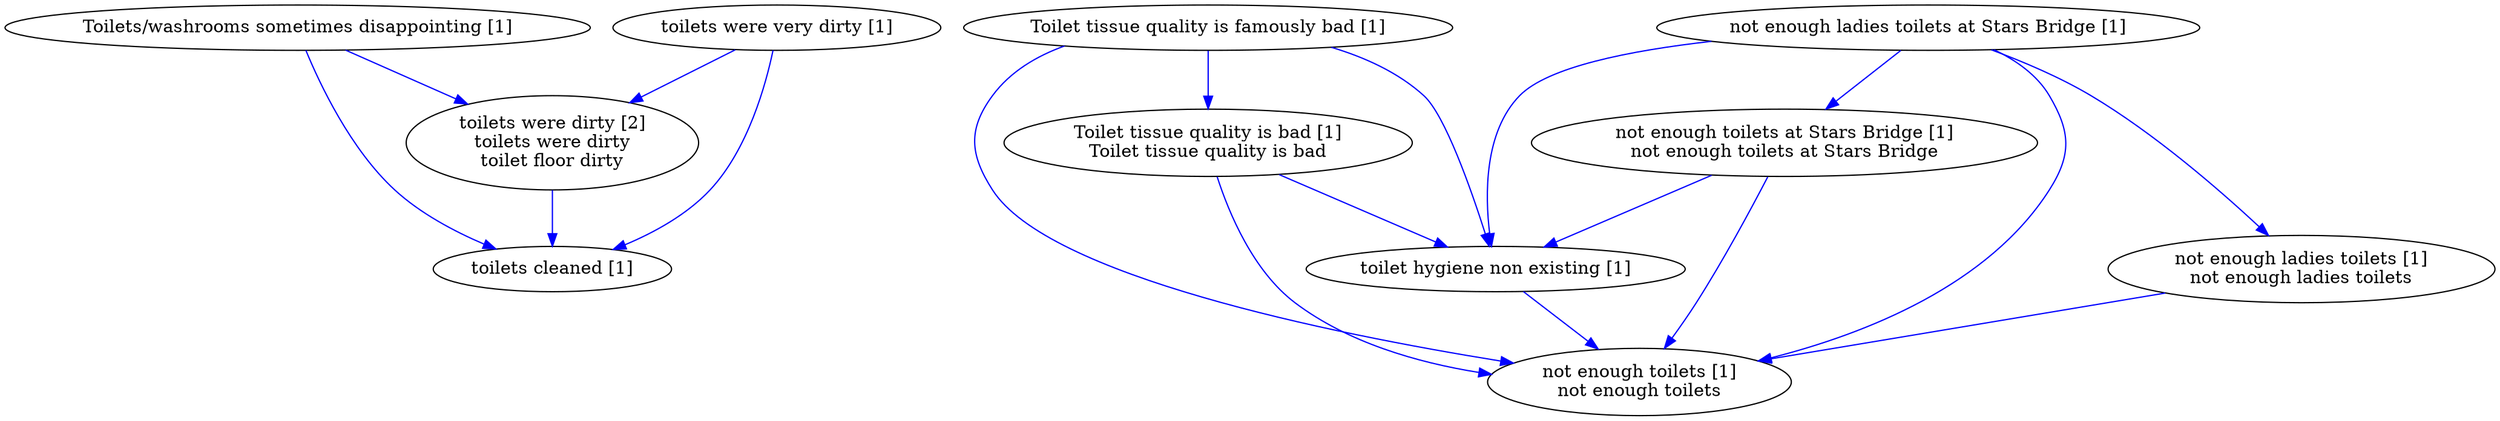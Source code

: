digraph collapsedGraph {
"toilets were dirty [2]\ntoilets were dirty\ntoilet floor dirty""Toilet tissue quality is famously bad [1]""Toilet tissue quality is bad [1]\nToilet tissue quality is bad""Toilets/washrooms sometimes disappointing [1]""not enough ladies toilets at Stars Bridge [1]""not enough toilets at Stars Bridge [1]\nnot enough toilets at Stars Bridge""not enough toilets [1]\nnot enough toilets""not enough ladies toilets [1]\nnot enough ladies toilets""toilet hygiene non existing [1]""toilets cleaned [1]""toilets were very dirty [1]""toilets were very dirty [1]" -> "toilets were dirty [2]\ntoilets were dirty\ntoilet floor dirty" [color=blue]
"toilets were very dirty [1]" -> "toilets cleaned [1]" [color=blue]
"not enough ladies toilets at Stars Bridge [1]" -> "toilet hygiene non existing [1]" [color=blue]
"toilets were dirty [2]\ntoilets were dirty\ntoilet floor dirty" -> "toilets cleaned [1]" [color=blue]
"Toilets/washrooms sometimes disappointing [1]" -> "toilets were dirty [2]\ntoilets were dirty\ntoilet floor dirty" [color=blue]
"Toilets/washrooms sometimes disappointing [1]" -> "toilets cleaned [1]" [color=blue]
"Toilet tissue quality is famously bad [1]" -> "toilet hygiene non existing [1]" [color=blue]
"Toilet tissue quality is bad [1]\nToilet tissue quality is bad" -> "not enough toilets [1]\nnot enough toilets" [color=blue]
"toilet hygiene non existing [1]" -> "not enough toilets [1]\nnot enough toilets" [color=blue]
"Toilet tissue quality is bad [1]\nToilet tissue quality is bad" -> "toilet hygiene non existing [1]" [color=blue]
"Toilet tissue quality is famously bad [1]" -> "not enough toilets [1]\nnot enough toilets" [color=blue]
"not enough toilets at Stars Bridge [1]\nnot enough toilets at Stars Bridge" -> "toilet hygiene non existing [1]" [color=blue]
"Toilet tissue quality is famously bad [1]" -> "Toilet tissue quality is bad [1]\nToilet tissue quality is bad" [color=blue]
"not enough ladies toilets at Stars Bridge [1]" -> "not enough toilets at Stars Bridge [1]\nnot enough toilets at Stars Bridge" [color=blue]
"not enough toilets at Stars Bridge [1]\nnot enough toilets at Stars Bridge" -> "not enough toilets [1]\nnot enough toilets" [color=blue]
"not enough ladies toilets at Stars Bridge [1]" -> "not enough ladies toilets [1]\nnot enough ladies toilets" [color=blue]
"not enough ladies toilets [1]\nnot enough ladies toilets" -> "not enough toilets [1]\nnot enough toilets" [color=blue]
"not enough ladies toilets at Stars Bridge [1]" -> "not enough toilets [1]\nnot enough toilets" [color=blue]
}
